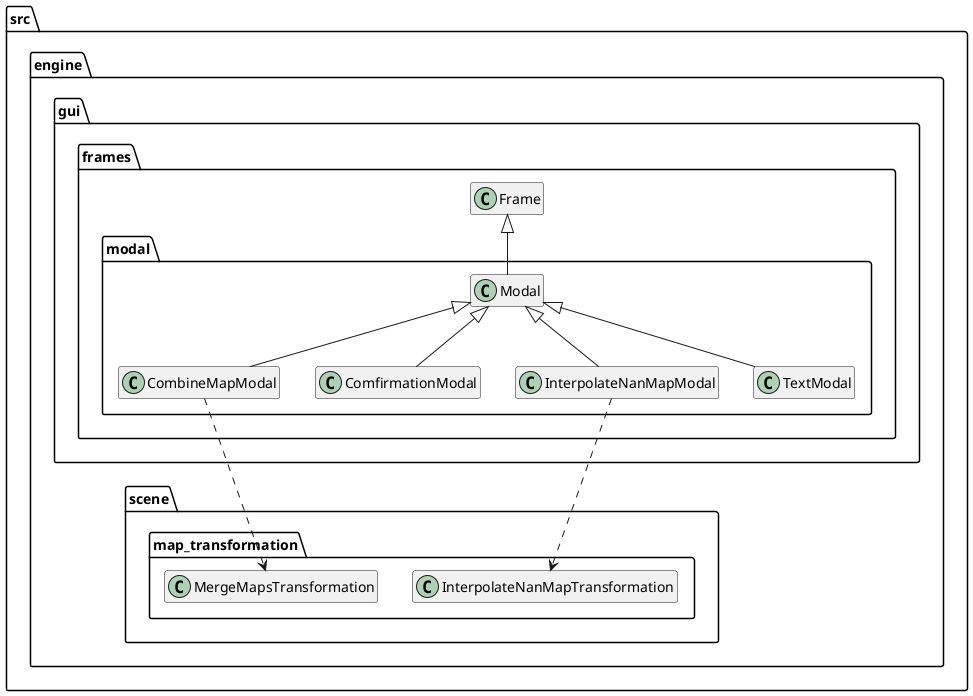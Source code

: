 @startuml

' Template file to use to create the diagrams od the packages.
' Every file must have a sub part called INTERNAL with the internal connections of the package and
' a sub part called EXTERNAL with the external parts.

!startsub INTERNAL

package src.engine.gui.frames.modal {
    class src.engine.gui.frames.modal.Modal
    class src.engine.gui.frames.modal.CombineMapModal
    class src.engine.gui.frames.modal.ComfirmationModal
    class src.engine.gui.frames.modal.InterpolateNanMapModal
    class src.engine.gui.frames.modal.TextModal
}

src.engine.gui.frames.modal.CombineMapModal -u-|> src.engine.gui.frames.modal.Modal
src.engine.gui.frames.modal.ComfirmationModal -u-|> src.engine.gui.frames.modal.Modal
src.engine.gui.frames.modal.InterpolateNanMapModal -u-|> src.engine.gui.frames.modal.Modal
src.engine.gui.frames.modal.TextModal -u-|> src.engine.gui.frames.modal.Modal
!endsub

!startsub EXTERNAL
src.engine.gui.frames.modal.Modal -u-|> src.engine.gui.frames.Frame

src.engine.gui.frames.modal.InterpolateNanMapModal ..> src.engine.scene.map_transformation.InterpolateNanMapTransformation
src.engine.gui.frames.modal.CombineMapModal ..> src.engine.scene.map_transformation.MergeMapsTransformation
!endsub


' Code that will affect only the current diagram
' can be messy since it will not be imported
hide members

@enduml
